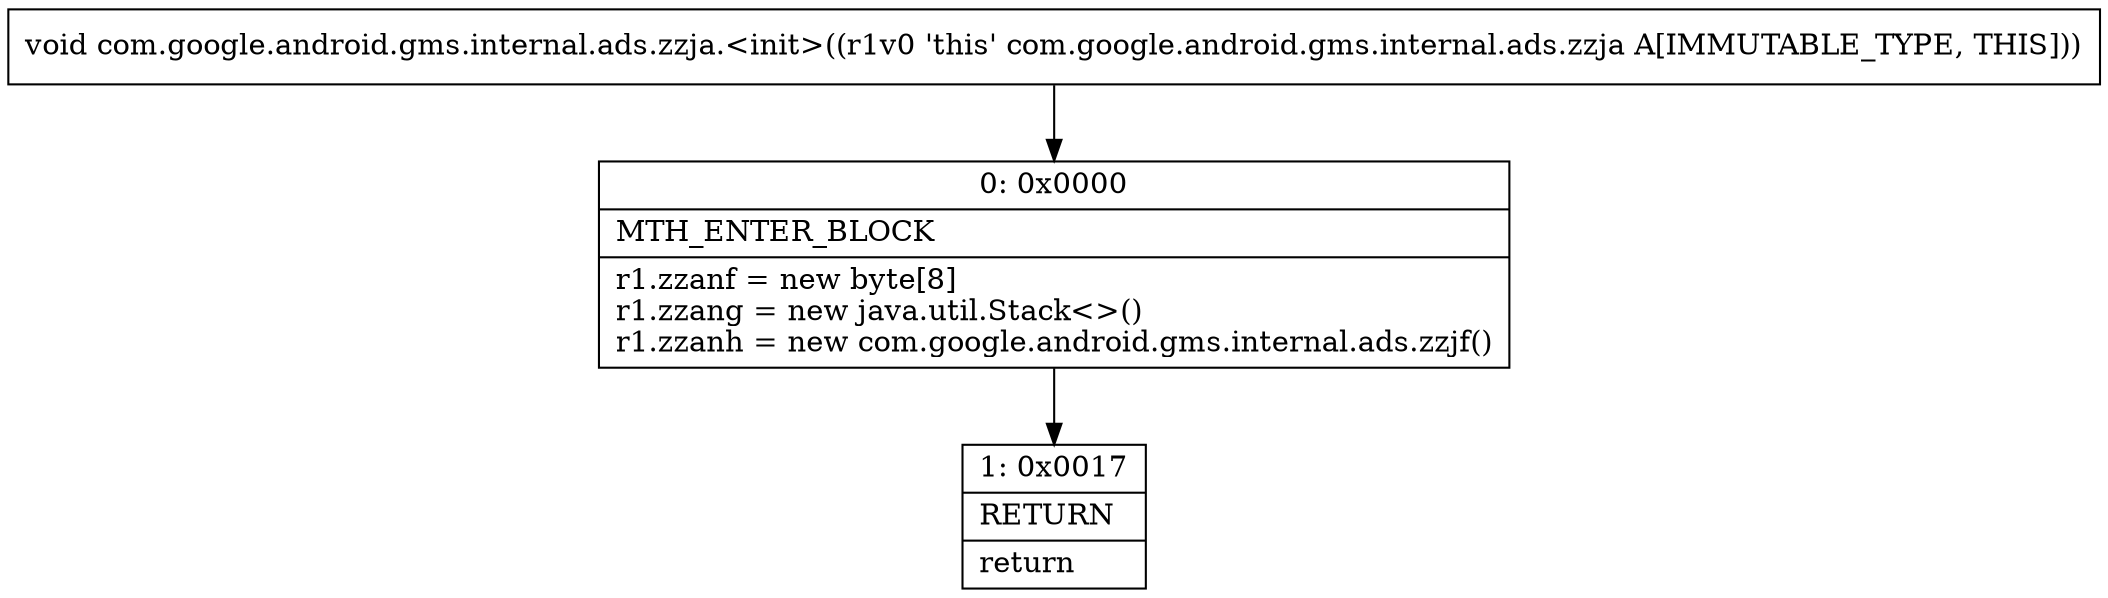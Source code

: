 digraph "CFG forcom.google.android.gms.internal.ads.zzja.\<init\>()V" {
Node_0 [shape=record,label="{0\:\ 0x0000|MTH_ENTER_BLOCK\l|r1.zzanf = new byte[8]\lr1.zzang = new java.util.Stack\<\>()\lr1.zzanh = new com.google.android.gms.internal.ads.zzjf()\l}"];
Node_1 [shape=record,label="{1\:\ 0x0017|RETURN\l|return\l}"];
MethodNode[shape=record,label="{void com.google.android.gms.internal.ads.zzja.\<init\>((r1v0 'this' com.google.android.gms.internal.ads.zzja A[IMMUTABLE_TYPE, THIS])) }"];
MethodNode -> Node_0;
Node_0 -> Node_1;
}

